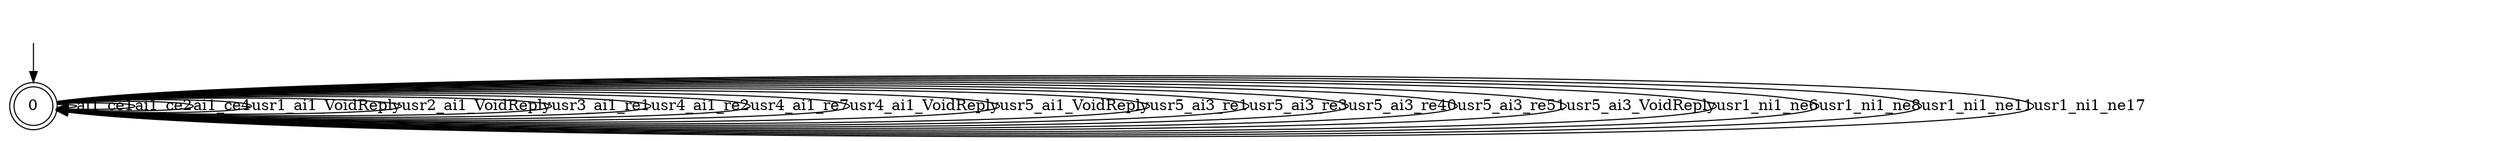 digraph T1 {
0 [label="0", shape=doublecircle];
0 -> 0  [label="ai1_ce1"];
0 -> 0  [label="ai1_ce2"];
0 -> 0  [label="ai1_ce4"];
0 -> 0  [label="usr1_ai1_VoidReply"];
0 -> 0  [label="usr2_ai1_VoidReply"];
0 -> 0  [label="usr3_ai1_re1"];
0 -> 0  [label="usr4_ai1_re2"];
0 -> 0  [label="usr4_ai1_re7"];
0 -> 0  [label="usr4_ai1_VoidReply"];
0 -> 0  [label="usr5_ai1_VoidReply"];
0 -> 0  [label="usr5_ai3_re1"];
0 -> 0  [label="usr5_ai3_re3"];
0 -> 0  [label="usr5_ai3_re40"];
0 -> 0  [label="usr5_ai3_re51"];
0 -> 0  [label="usr5_ai3_VoidReply"];
0 -> 0  [label="usr1_ni1_ne6"];
0 -> 0  [label="usr1_ni1_ne8"];
0 -> 0  [label="usr1_ni1_ne11"];
0 -> 0  [label="usr1_ni1_ne17"];
__start0 [label="", shape=none];
__start0 -> 0  [label=""];
}
